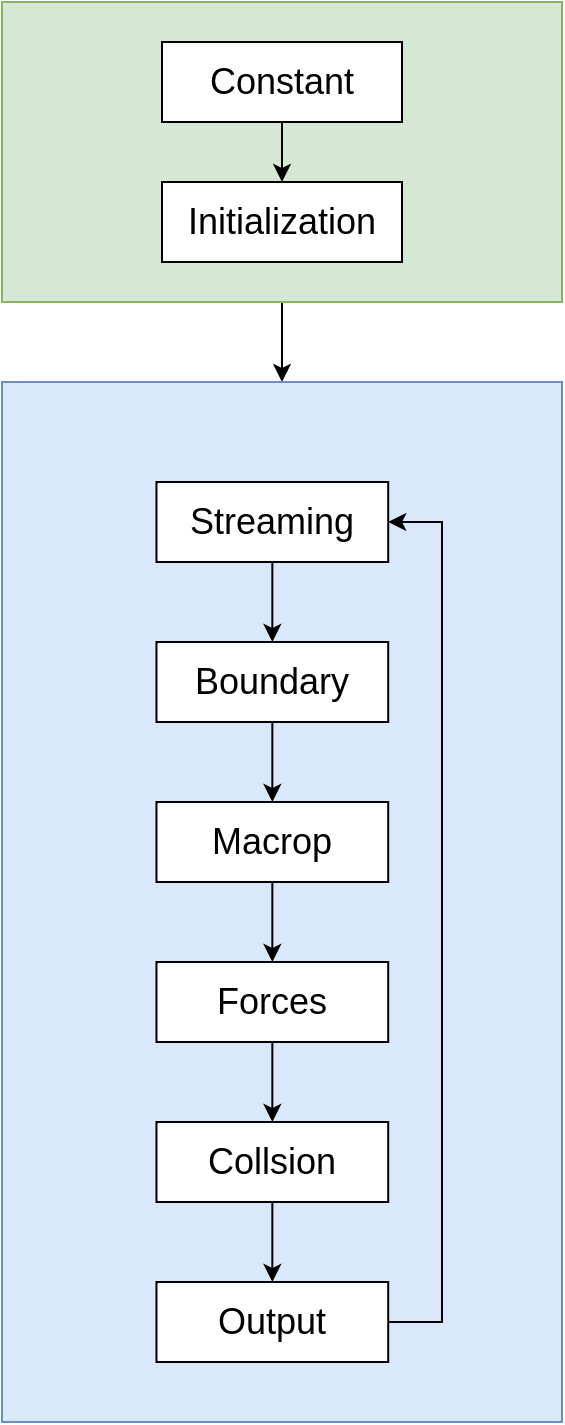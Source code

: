 <mxfile version="15.5.0" type="github">
  <diagram id="BMcOZXu0J_Z7J6PI3jPu" name="第 1 页">
    <mxGraphModel dx="618" dy="928" grid="1" gridSize="10" guides="1" tooltips="1" connect="1" arrows="1" fold="1" page="1" pageScale="1" pageWidth="827" pageHeight="1169" math="0" shadow="0">
      <root>
        <mxCell id="0" />
        <mxCell id="1" parent="0" />
        <mxCell id="yhKQ0rrUJ12kzrNKSGbI-27" value="" style="edgeStyle=orthogonalEdgeStyle;rounded=0;orthogonalLoop=1;jettySize=auto;html=1;fontSize=18;entryX=0.5;entryY=0;entryDx=0;entryDy=0;" edge="1" parent="1" source="yhKQ0rrUJ12kzrNKSGbI-23" target="yhKQ0rrUJ12kzrNKSGbI-21">
          <mxGeometry relative="1" as="geometry" />
        </mxCell>
        <mxCell id="yhKQ0rrUJ12kzrNKSGbI-24" value="" style="group" vertex="1" connectable="0" parent="1">
          <mxGeometry x="120" y="280" width="280" height="520" as="geometry" />
        </mxCell>
        <mxCell id="yhKQ0rrUJ12kzrNKSGbI-21" value="" style="rounded=0;whiteSpace=wrap;html=1;fontSize=18;fillColor=#dae8fc;strokeColor=#6c8ebf;" vertex="1" parent="yhKQ0rrUJ12kzrNKSGbI-24">
          <mxGeometry width="280" height="520" as="geometry" />
        </mxCell>
        <mxCell id="yhKQ0rrUJ12kzrNKSGbI-2" value="&lt;font style=&quot;font-size: 18px&quot;&gt;Streaming&lt;/font&gt;" style="rounded=0;whiteSpace=wrap;html=1;" vertex="1" parent="yhKQ0rrUJ12kzrNKSGbI-24">
          <mxGeometry x="77.241" y="50" width="115.862" height="40" as="geometry" />
        </mxCell>
        <mxCell id="yhKQ0rrUJ12kzrNKSGbI-3" value="&lt;span style=&quot;font-size: 18px&quot;&gt;Boundary&lt;/span&gt;" style="rounded=0;whiteSpace=wrap;html=1;" vertex="1" parent="yhKQ0rrUJ12kzrNKSGbI-24">
          <mxGeometry x="77.241" y="130" width="115.862" height="40" as="geometry" />
        </mxCell>
        <mxCell id="yhKQ0rrUJ12kzrNKSGbI-8" value="" style="edgeStyle=orthogonalEdgeStyle;rounded=0;orthogonalLoop=1;jettySize=auto;html=1;fontSize=18;" edge="1" parent="yhKQ0rrUJ12kzrNKSGbI-24" source="yhKQ0rrUJ12kzrNKSGbI-2" target="yhKQ0rrUJ12kzrNKSGbI-3">
          <mxGeometry relative="1" as="geometry" />
        </mxCell>
        <mxCell id="yhKQ0rrUJ12kzrNKSGbI-4" value="&lt;span style=&quot;font-size: 18px&quot;&gt;Macrop&lt;/span&gt;" style="rounded=0;whiteSpace=wrap;html=1;" vertex="1" parent="yhKQ0rrUJ12kzrNKSGbI-24">
          <mxGeometry x="77.241" y="210" width="115.862" height="40" as="geometry" />
        </mxCell>
        <mxCell id="yhKQ0rrUJ12kzrNKSGbI-9" value="" style="edgeStyle=orthogonalEdgeStyle;rounded=0;orthogonalLoop=1;jettySize=auto;html=1;fontSize=18;" edge="1" parent="yhKQ0rrUJ12kzrNKSGbI-24" source="yhKQ0rrUJ12kzrNKSGbI-3" target="yhKQ0rrUJ12kzrNKSGbI-4">
          <mxGeometry relative="1" as="geometry" />
        </mxCell>
        <mxCell id="yhKQ0rrUJ12kzrNKSGbI-5" value="&lt;span style=&quot;font-size: 18px&quot;&gt;Forces&lt;/span&gt;" style="rounded=0;whiteSpace=wrap;html=1;" vertex="1" parent="yhKQ0rrUJ12kzrNKSGbI-24">
          <mxGeometry x="77.241" y="290" width="115.862" height="40" as="geometry" />
        </mxCell>
        <mxCell id="yhKQ0rrUJ12kzrNKSGbI-10" value="" style="edgeStyle=orthogonalEdgeStyle;rounded=0;orthogonalLoop=1;jettySize=auto;html=1;fontSize=18;" edge="1" parent="yhKQ0rrUJ12kzrNKSGbI-24" source="yhKQ0rrUJ12kzrNKSGbI-4" target="yhKQ0rrUJ12kzrNKSGbI-5">
          <mxGeometry relative="1" as="geometry" />
        </mxCell>
        <mxCell id="yhKQ0rrUJ12kzrNKSGbI-6" value="&lt;span style=&quot;font-size: 18px&quot;&gt;Collsion&lt;/span&gt;" style="rounded=0;whiteSpace=wrap;html=1;" vertex="1" parent="yhKQ0rrUJ12kzrNKSGbI-24">
          <mxGeometry x="77.241" y="370" width="115.862" height="40" as="geometry" />
        </mxCell>
        <mxCell id="yhKQ0rrUJ12kzrNKSGbI-11" value="" style="edgeStyle=orthogonalEdgeStyle;rounded=0;orthogonalLoop=1;jettySize=auto;html=1;fontSize=18;" edge="1" parent="yhKQ0rrUJ12kzrNKSGbI-24" source="yhKQ0rrUJ12kzrNKSGbI-5" target="yhKQ0rrUJ12kzrNKSGbI-6">
          <mxGeometry relative="1" as="geometry" />
        </mxCell>
        <mxCell id="yhKQ0rrUJ12kzrNKSGbI-16" style="edgeStyle=orthogonalEdgeStyle;rounded=0;orthogonalLoop=1;jettySize=auto;html=1;fontSize=18;entryX=1;entryY=0.5;entryDx=0;entryDy=0;exitX=1;exitY=0.5;exitDx=0;exitDy=0;" edge="1" parent="yhKQ0rrUJ12kzrNKSGbI-24" source="yhKQ0rrUJ12kzrNKSGbI-7" target="yhKQ0rrUJ12kzrNKSGbI-2">
          <mxGeometry relative="1" as="geometry">
            <mxPoint x="280" y="-40" as="targetPoint" />
            <Array as="points">
              <mxPoint x="220" y="470" />
              <mxPoint x="220" y="70" />
            </Array>
          </mxGeometry>
        </mxCell>
        <mxCell id="yhKQ0rrUJ12kzrNKSGbI-7" value="&lt;span style=&quot;font-size: 18px&quot;&gt;Output&lt;/span&gt;" style="rounded=0;whiteSpace=wrap;html=1;" vertex="1" parent="yhKQ0rrUJ12kzrNKSGbI-24">
          <mxGeometry x="77.241" y="450" width="115.862" height="40" as="geometry" />
        </mxCell>
        <mxCell id="yhKQ0rrUJ12kzrNKSGbI-12" value="" style="edgeStyle=orthogonalEdgeStyle;rounded=0;orthogonalLoop=1;jettySize=auto;html=1;fontSize=18;" edge="1" parent="yhKQ0rrUJ12kzrNKSGbI-24" source="yhKQ0rrUJ12kzrNKSGbI-6" target="yhKQ0rrUJ12kzrNKSGbI-7">
          <mxGeometry relative="1" as="geometry" />
        </mxCell>
        <mxCell id="yhKQ0rrUJ12kzrNKSGbI-28" value="" style="group" vertex="1" connectable="0" parent="1">
          <mxGeometry x="120" y="90" width="280" height="150" as="geometry" />
        </mxCell>
        <mxCell id="yhKQ0rrUJ12kzrNKSGbI-23" value="" style="rounded=0;whiteSpace=wrap;html=1;fontSize=18;fillColor=#d5e8d4;strokeColor=#82b366;" vertex="1" parent="yhKQ0rrUJ12kzrNKSGbI-28">
          <mxGeometry width="280" height="150" as="geometry" />
        </mxCell>
        <mxCell id="yhKQ0rrUJ12kzrNKSGbI-30" value="" style="edgeStyle=orthogonalEdgeStyle;rounded=0;orthogonalLoop=1;jettySize=auto;html=1;fontSize=18;" edge="1" parent="yhKQ0rrUJ12kzrNKSGbI-28" source="yhKQ0rrUJ12kzrNKSGbI-19" target="yhKQ0rrUJ12kzrNKSGbI-22">
          <mxGeometry relative="1" as="geometry" />
        </mxCell>
        <mxCell id="yhKQ0rrUJ12kzrNKSGbI-19" value="&lt;font style=&quot;font-size: 18px&quot;&gt;Constant&lt;/font&gt;" style="rounded=0;whiteSpace=wrap;html=1;" vertex="1" parent="yhKQ0rrUJ12kzrNKSGbI-28">
          <mxGeometry x="80" y="20" width="120" height="40" as="geometry" />
        </mxCell>
        <mxCell id="yhKQ0rrUJ12kzrNKSGbI-22" value="&lt;font style=&quot;font-size: 18px&quot;&gt;Initialization&lt;/font&gt;" style="rounded=0;whiteSpace=wrap;html=1;" vertex="1" parent="yhKQ0rrUJ12kzrNKSGbI-28">
          <mxGeometry x="80" y="90" width="120" height="40" as="geometry" />
        </mxCell>
        <mxCell id="yhKQ0rrUJ12kzrNKSGbI-25" style="edgeStyle=orthogonalEdgeStyle;rounded=0;orthogonalLoop=1;jettySize=auto;html=1;exitX=0.5;exitY=1;exitDx=0;exitDy=0;fontSize=18;" edge="1" parent="yhKQ0rrUJ12kzrNKSGbI-28" source="yhKQ0rrUJ12kzrNKSGbI-23" target="yhKQ0rrUJ12kzrNKSGbI-23">
          <mxGeometry relative="1" as="geometry" />
        </mxCell>
      </root>
    </mxGraphModel>
  </diagram>
</mxfile>
